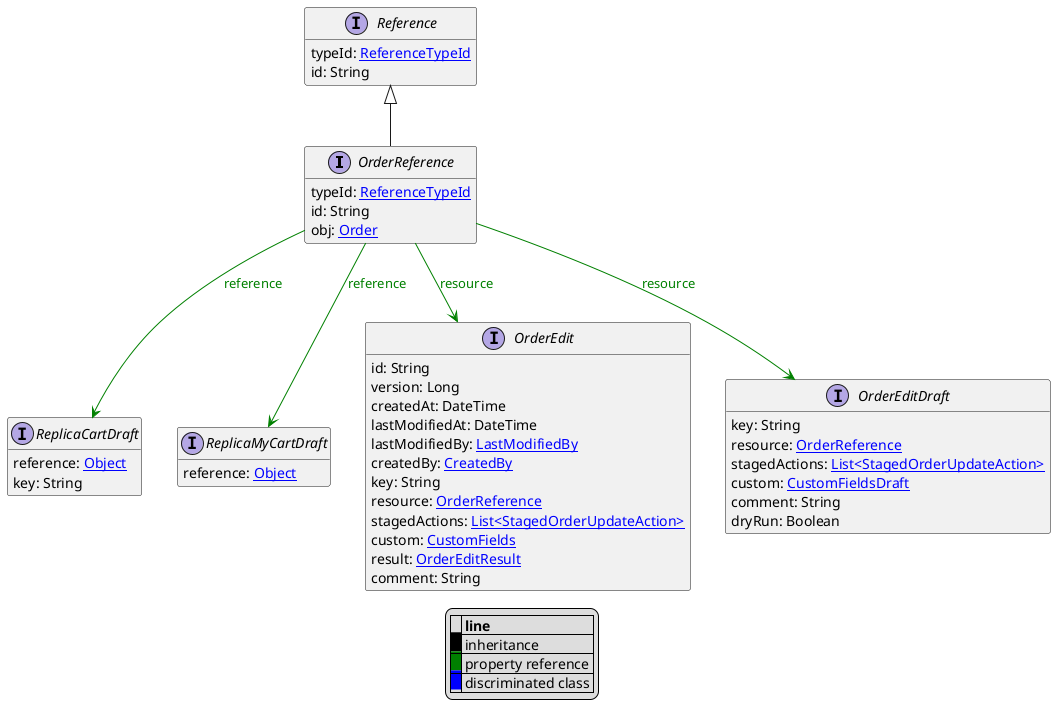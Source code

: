 @startuml

hide empty fields
hide empty methods
legend
|= |= line |
|<back:black>   </back>| inheritance |
|<back:green>   </back>| property reference |
|<back:blue>   </back>| discriminated class |
endlegend
interface OrderReference [[OrderReference.svg]] extends Reference {
    typeId: [[ReferenceTypeId.svg ReferenceTypeId]]
    id: String
    obj: [[Order.svg Order]]
}
interface Reference [[Reference.svg]]  {
    typeId: [[ReferenceTypeId.svg ReferenceTypeId]]
    id: String
}


interface ReplicaCartDraft [[ReplicaCartDraft.svg]]  {
    reference: [[Object.svg Object]]
    key: String
}
interface ReplicaMyCartDraft [[ReplicaMyCartDraft.svg]]  {
    reference: [[Object.svg Object]]
}
interface OrderEdit [[OrderEdit.svg]]  {
    id: String
    version: Long
    createdAt: DateTime
    lastModifiedAt: DateTime
    lastModifiedBy: [[LastModifiedBy.svg LastModifiedBy]]
    createdBy: [[CreatedBy.svg CreatedBy]]
    key: String
    resource: [[OrderReference.svg OrderReference]]
    stagedActions: [[StagedOrderUpdateAction.svg List<StagedOrderUpdateAction>]]
    custom: [[CustomFields.svg CustomFields]]
    result: [[OrderEditResult.svg OrderEditResult]]
    comment: String
}
interface OrderEditDraft [[OrderEditDraft.svg]]  {
    key: String
    resource: [[OrderReference.svg OrderReference]]
    stagedActions: [[StagedOrderUpdateAction.svg List<StagedOrderUpdateAction>]]
    custom: [[CustomFieldsDraft.svg CustomFieldsDraft]]
    comment: String
    dryRun: Boolean
}

OrderReference --> ReplicaCartDraft #green;text:green : "reference"
OrderReference --> ReplicaMyCartDraft #green;text:green : "reference"
OrderReference --> OrderEdit #green;text:green : "resource"
OrderReference --> OrderEditDraft #green;text:green : "resource"
@enduml

